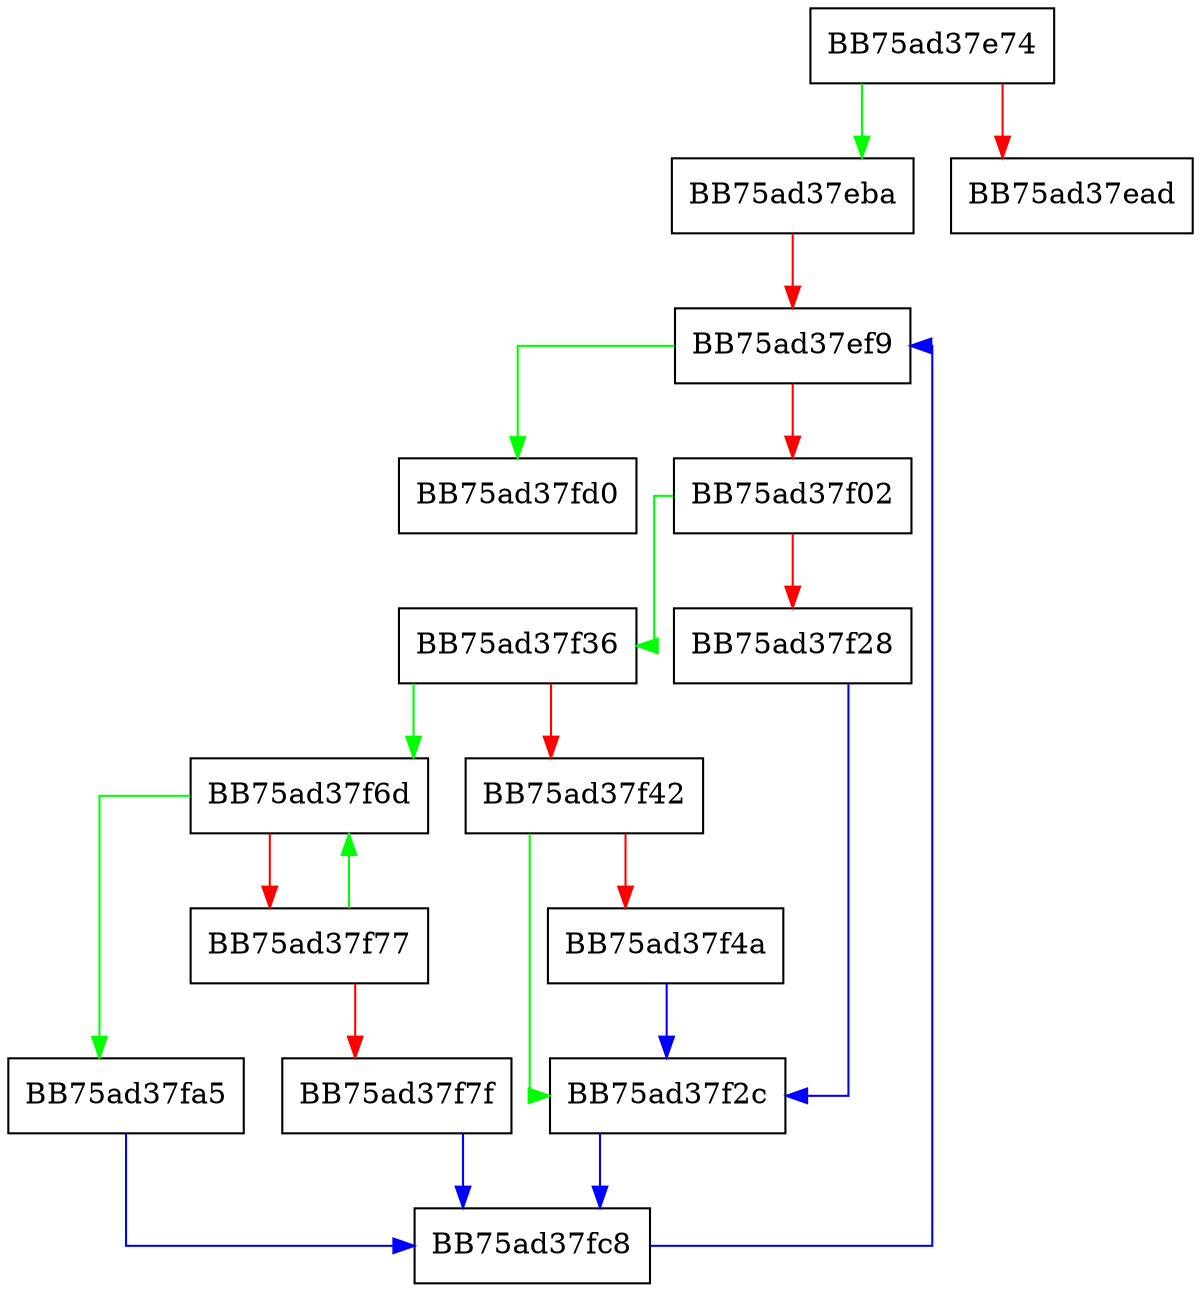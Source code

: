 digraph _Forced_rehash {
  node [shape="box"];
  graph [splines=ortho];
  BB75ad37e74 -> BB75ad37eba [color="green"];
  BB75ad37e74 -> BB75ad37ead [color="red"];
  BB75ad37eba -> BB75ad37ef9 [color="red"];
  BB75ad37ef9 -> BB75ad37fd0 [color="green"];
  BB75ad37ef9 -> BB75ad37f02 [color="red"];
  BB75ad37f02 -> BB75ad37f36 [color="green"];
  BB75ad37f02 -> BB75ad37f28 [color="red"];
  BB75ad37f28 -> BB75ad37f2c [color="blue"];
  BB75ad37f2c -> BB75ad37fc8 [color="blue"];
  BB75ad37f36 -> BB75ad37f6d [color="green"];
  BB75ad37f36 -> BB75ad37f42 [color="red"];
  BB75ad37f42 -> BB75ad37f2c [color="green"];
  BB75ad37f42 -> BB75ad37f4a [color="red"];
  BB75ad37f4a -> BB75ad37f2c [color="blue"];
  BB75ad37f6d -> BB75ad37fa5 [color="green"];
  BB75ad37f6d -> BB75ad37f77 [color="red"];
  BB75ad37f77 -> BB75ad37f6d [color="green"];
  BB75ad37f77 -> BB75ad37f7f [color="red"];
  BB75ad37f7f -> BB75ad37fc8 [color="blue"];
  BB75ad37fa5 -> BB75ad37fc8 [color="blue"];
  BB75ad37fc8 -> BB75ad37ef9 [color="blue"];
}